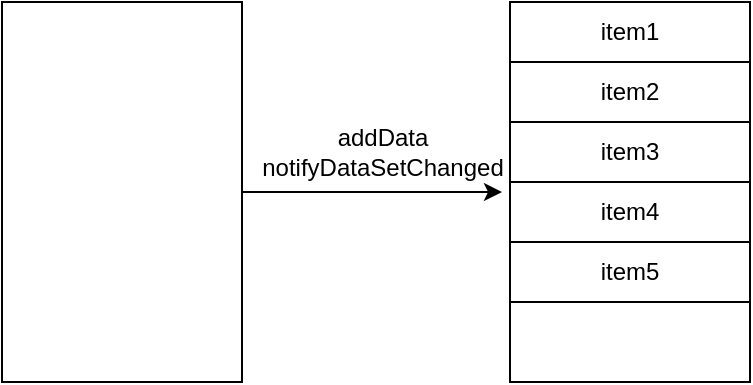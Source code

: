 <mxfile version="14.9.3" type="github">
  <diagram id="9_nrEJtm-IVf3oJeewOd" name="Page-1">
    <mxGraphModel dx="781" dy="477" grid="1" gridSize="10" guides="1" tooltips="1" connect="1" arrows="1" fold="1" page="1" pageScale="1" pageWidth="827" pageHeight="1169" math="0" shadow="0">
      <root>
        <mxCell id="0" />
        <mxCell id="1" parent="0" />
        <mxCell id="-AKeiiNTyQMVG960CYTx-3" value="" style="rounded=0;whiteSpace=wrap;html=1;" vertex="1" parent="1">
          <mxGeometry x="40" y="140" width="120" height="190" as="geometry" />
        </mxCell>
        <mxCell id="-AKeiiNTyQMVG960CYTx-5" value="" style="rounded=0;whiteSpace=wrap;html=1;" vertex="1" parent="1">
          <mxGeometry x="294" y="140" width="120" height="190" as="geometry" />
        </mxCell>
        <mxCell id="-AKeiiNTyQMVG960CYTx-7" value="item1" style="rounded=0;whiteSpace=wrap;html=1;" vertex="1" parent="1">
          <mxGeometry x="294" y="140" width="120" height="30" as="geometry" />
        </mxCell>
        <mxCell id="-AKeiiNTyQMVG960CYTx-8" value="item2&lt;span style=&quot;color: rgba(0 , 0 , 0 , 0) ; font-family: monospace ; font-size: 0px&quot;&gt;%3CmxGraphModel%3E%3Croot%3E%3CmxCell%20id%3D%220%22%2F%3E%3CmxCell%20id%3D%221%22%20parent%3D%220%22%2F%3E%3CmxCell%20id%3D%222%22%20value%3D%22item1%22%20style%3D%22rounded%3D0%3BwhiteSpace%3Dwrap%3Bhtml%3D1%3B%22%20vertex%3D%221%22%20parent%3D%221%22%3E%3CmxGeometry%20x%3D%22294%22%20y%3D%22140%22%20width%3D%22120%22%20height%3D%2230%22%20as%3D%22geometry%22%2F%3E%3C%2FmxCell%3E%3C%2Froot%3E%3C%2FmxGraphModel%3E&lt;/span&gt;" style="rounded=0;whiteSpace=wrap;html=1;" vertex="1" parent="1">
          <mxGeometry x="294" y="170" width="120" height="30" as="geometry" />
        </mxCell>
        <mxCell id="-AKeiiNTyQMVG960CYTx-9" value="item3" style="rounded=0;whiteSpace=wrap;html=1;" vertex="1" parent="1">
          <mxGeometry x="294" y="200" width="120" height="30" as="geometry" />
        </mxCell>
        <mxCell id="-AKeiiNTyQMVG960CYTx-10" value="item4" style="rounded=0;whiteSpace=wrap;html=1;" vertex="1" parent="1">
          <mxGeometry x="294" y="230" width="120" height="30" as="geometry" />
        </mxCell>
        <mxCell id="-AKeiiNTyQMVG960CYTx-11" value="item5" style="rounded=0;whiteSpace=wrap;html=1;" vertex="1" parent="1">
          <mxGeometry x="294" y="260" width="120" height="30" as="geometry" />
        </mxCell>
        <mxCell id="-AKeiiNTyQMVG960CYTx-12" value="" style="endArrow=classic;html=1;exitX=1;exitY=0.5;exitDx=0;exitDy=0;" edge="1" parent="1" source="-AKeiiNTyQMVG960CYTx-3">
          <mxGeometry width="50" height="50" relative="1" as="geometry">
            <mxPoint x="380" y="270" as="sourcePoint" />
            <mxPoint x="290" y="235" as="targetPoint" />
          </mxGeometry>
        </mxCell>
        <mxCell id="-AKeiiNTyQMVG960CYTx-13" value="addData&lt;br&gt;notifyDataSetChanged" style="text;html=1;align=center;verticalAlign=middle;resizable=0;points=[];autosize=1;strokeColor=none;" vertex="1" parent="1">
          <mxGeometry x="160" y="200" width="140" height="30" as="geometry" />
        </mxCell>
      </root>
    </mxGraphModel>
  </diagram>
</mxfile>
